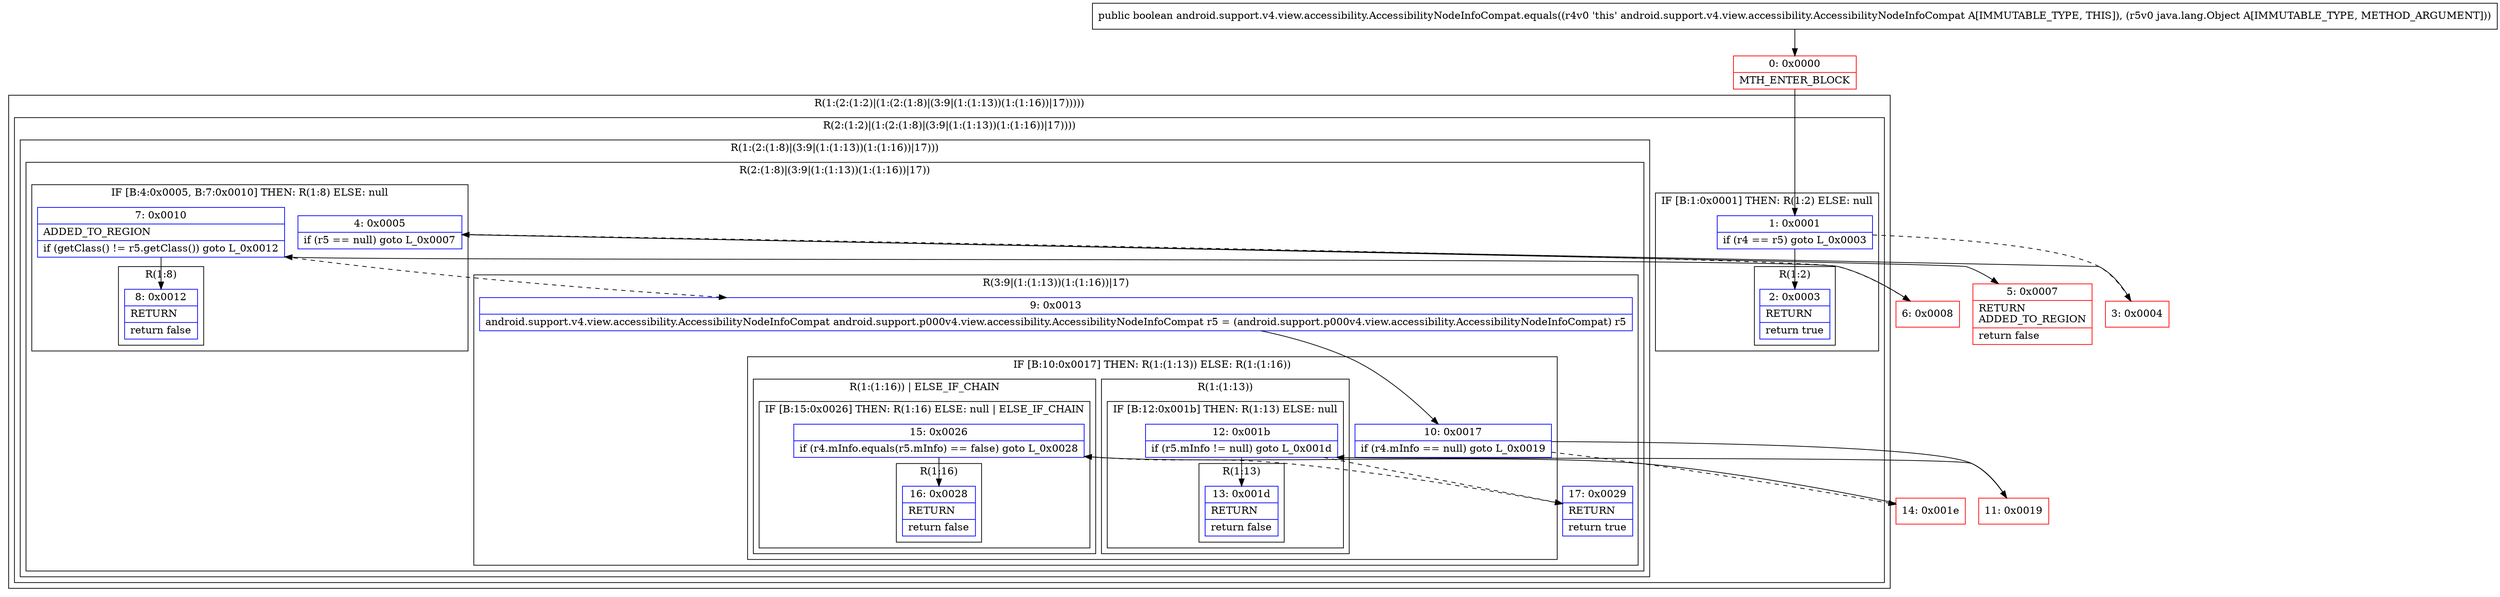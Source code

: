 digraph "CFG forandroid.support.v4.view.accessibility.AccessibilityNodeInfoCompat.equals(Ljava\/lang\/Object;)Z" {
subgraph cluster_Region_2138672286 {
label = "R(1:(2:(1:2)|(1:(2:(1:8)|(3:9|(1:(1:13))(1:(1:16))|17)))))";
node [shape=record,color=blue];
subgraph cluster_Region_223592313 {
label = "R(2:(1:2)|(1:(2:(1:8)|(3:9|(1:(1:13))(1:(1:16))|17))))";
node [shape=record,color=blue];
subgraph cluster_IfRegion_1901047492 {
label = "IF [B:1:0x0001] THEN: R(1:2) ELSE: null";
node [shape=record,color=blue];
Node_1 [shape=record,label="{1\:\ 0x0001|if (r4 == r5) goto L_0x0003\l}"];
subgraph cluster_Region_2027407010 {
label = "R(1:2)";
node [shape=record,color=blue];
Node_2 [shape=record,label="{2\:\ 0x0003|RETURN\l|return true\l}"];
}
}
subgraph cluster_Region_1266264154 {
label = "R(1:(2:(1:8)|(3:9|(1:(1:13))(1:(1:16))|17)))";
node [shape=record,color=blue];
subgraph cluster_Region_1539403323 {
label = "R(2:(1:8)|(3:9|(1:(1:13))(1:(1:16))|17))";
node [shape=record,color=blue];
subgraph cluster_IfRegion_1467269641 {
label = "IF [B:4:0x0005, B:7:0x0010] THEN: R(1:8) ELSE: null";
node [shape=record,color=blue];
Node_4 [shape=record,label="{4\:\ 0x0005|if (r5 == null) goto L_0x0007\l}"];
Node_7 [shape=record,label="{7\:\ 0x0010|ADDED_TO_REGION\l|if (getClass() != r5.getClass()) goto L_0x0012\l}"];
subgraph cluster_Region_290520211 {
label = "R(1:8)";
node [shape=record,color=blue];
Node_8 [shape=record,label="{8\:\ 0x0012|RETURN\l|return false\l}"];
}
}
subgraph cluster_Region_436176530 {
label = "R(3:9|(1:(1:13))(1:(1:16))|17)";
node [shape=record,color=blue];
Node_9 [shape=record,label="{9\:\ 0x0013|android.support.v4.view.accessibility.AccessibilityNodeInfoCompat android.support.p000v4.view.accessibility.AccessibilityNodeInfoCompat r5 = (android.support.p000v4.view.accessibility.AccessibilityNodeInfoCompat) r5\l}"];
subgraph cluster_IfRegion_393063835 {
label = "IF [B:10:0x0017] THEN: R(1:(1:13)) ELSE: R(1:(1:16))";
node [shape=record,color=blue];
Node_10 [shape=record,label="{10\:\ 0x0017|if (r4.mInfo == null) goto L_0x0019\l}"];
subgraph cluster_Region_1192081915 {
label = "R(1:(1:13))";
node [shape=record,color=blue];
subgraph cluster_IfRegion_1229153758 {
label = "IF [B:12:0x001b] THEN: R(1:13) ELSE: null";
node [shape=record,color=blue];
Node_12 [shape=record,label="{12\:\ 0x001b|if (r5.mInfo != null) goto L_0x001d\l}"];
subgraph cluster_Region_915955609 {
label = "R(1:13)";
node [shape=record,color=blue];
Node_13 [shape=record,label="{13\:\ 0x001d|RETURN\l|return false\l}"];
}
}
}
subgraph cluster_Region_540711357 {
label = "R(1:(1:16)) | ELSE_IF_CHAIN\l";
node [shape=record,color=blue];
subgraph cluster_IfRegion_1634553072 {
label = "IF [B:15:0x0026] THEN: R(1:16) ELSE: null | ELSE_IF_CHAIN\l";
node [shape=record,color=blue];
Node_15 [shape=record,label="{15\:\ 0x0026|if (r4.mInfo.equals(r5.mInfo) == false) goto L_0x0028\l}"];
subgraph cluster_Region_1522661716 {
label = "R(1:16)";
node [shape=record,color=blue];
Node_16 [shape=record,label="{16\:\ 0x0028|RETURN\l|return false\l}"];
}
}
}
}
Node_17 [shape=record,label="{17\:\ 0x0029|RETURN\l|return true\l}"];
}
}
}
}
}
Node_0 [shape=record,color=red,label="{0\:\ 0x0000|MTH_ENTER_BLOCK\l}"];
Node_3 [shape=record,color=red,label="{3\:\ 0x0004}"];
Node_5 [shape=record,color=red,label="{5\:\ 0x0007|RETURN\lADDED_TO_REGION\l|return false\l}"];
Node_6 [shape=record,color=red,label="{6\:\ 0x0008}"];
Node_11 [shape=record,color=red,label="{11\:\ 0x0019}"];
Node_14 [shape=record,color=red,label="{14\:\ 0x001e}"];
MethodNode[shape=record,label="{public boolean android.support.v4.view.accessibility.AccessibilityNodeInfoCompat.equals((r4v0 'this' android.support.v4.view.accessibility.AccessibilityNodeInfoCompat A[IMMUTABLE_TYPE, THIS]), (r5v0 java.lang.Object A[IMMUTABLE_TYPE, METHOD_ARGUMENT])) }"];
MethodNode -> Node_0;
Node_1 -> Node_2;
Node_1 -> Node_3[style=dashed];
Node_4 -> Node_5;
Node_4 -> Node_6[style=dashed];
Node_7 -> Node_8;
Node_7 -> Node_9[style=dashed];
Node_9 -> Node_10;
Node_10 -> Node_11;
Node_10 -> Node_14[style=dashed];
Node_12 -> Node_13;
Node_12 -> Node_17[style=dashed];
Node_15 -> Node_16;
Node_15 -> Node_17[style=dashed];
Node_0 -> Node_1;
Node_3 -> Node_4;
Node_6 -> Node_7;
Node_11 -> Node_12;
Node_14 -> Node_15;
}


